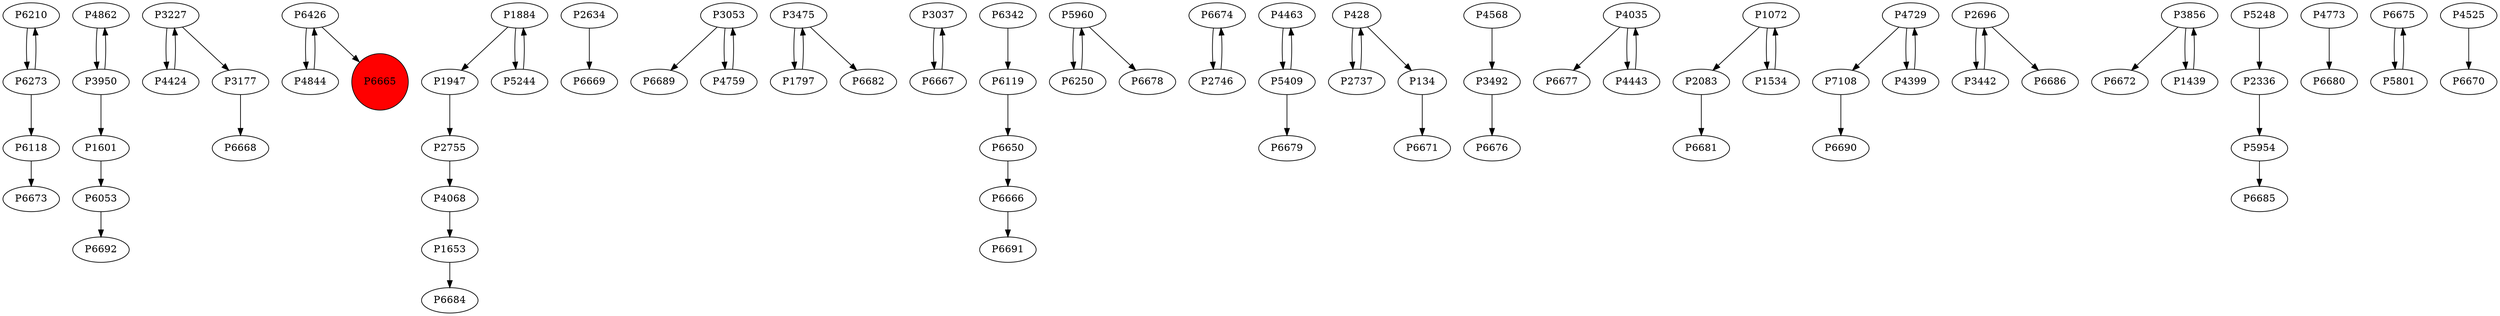 digraph {
	P6210 -> P6273
	P4862 -> P3950
	P3227 -> P4424
	P6426 -> P4844
	P1653 -> P6684
	P2634 -> P6669
	P3053 -> P6689
	P1601 -> P6053
	P3475 -> P1797
	P3037 -> P6667
	P6119 -> P6650
	P5960 -> P6250
	P6674 -> P2746
	P4463 -> P5409
	P428 -> P2737
	P6053 -> P6692
	P4568 -> P3492
	P6667 -> P3037
	P4844 -> P6426
	P2755 -> P4068
	P1884 -> P1947
	P5960 -> P6678
	P4035 -> P6677
	P3475 -> P6682
	P2083 -> P6681
	P3950 -> P1601
	P1797 -> P3475
	P6273 -> P6210
	P4424 -> P3227
	P4729 -> P7108
	P2746 -> P6674
	P7108 -> P6690
	P2696 -> P3442
	P1072 -> P1534
	P134 -> P6671
	P3856 -> P6672
	P3442 -> P2696
	P4759 -> P3053
	P4035 -> P4443
	P6342 -> P6119
	P6426 -> P6665
	P6273 -> P6118
	P5954 -> P6685
	P4773 -> P6680
	P3227 -> P3177
	P1534 -> P1072
	P6650 -> P6666
	P2336 -> P5954
	P1947 -> P2755
	P5409 -> P6679
	P3950 -> P4862
	P4729 -> P4399
	P4068 -> P1653
	P4399 -> P4729
	P4443 -> P4035
	P3856 -> P1439
	P2696 -> P6686
	P5248 -> P2336
	P6675 -> P5801
	P3177 -> P6668
	P428 -> P134
	P6666 -> P6691
	P5409 -> P4463
	P1439 -> P3856
	P1884 -> P5244
	P2737 -> P428
	P3492 -> P6676
	P1072 -> P2083
	P3053 -> P4759
	P4525 -> P6670
	P5801 -> P6675
	P6118 -> P6673
	P5244 -> P1884
	P6250 -> P5960
	P6665 [shape=circle]
	P6665 [style=filled]
	P6665 [fillcolor=red]
}